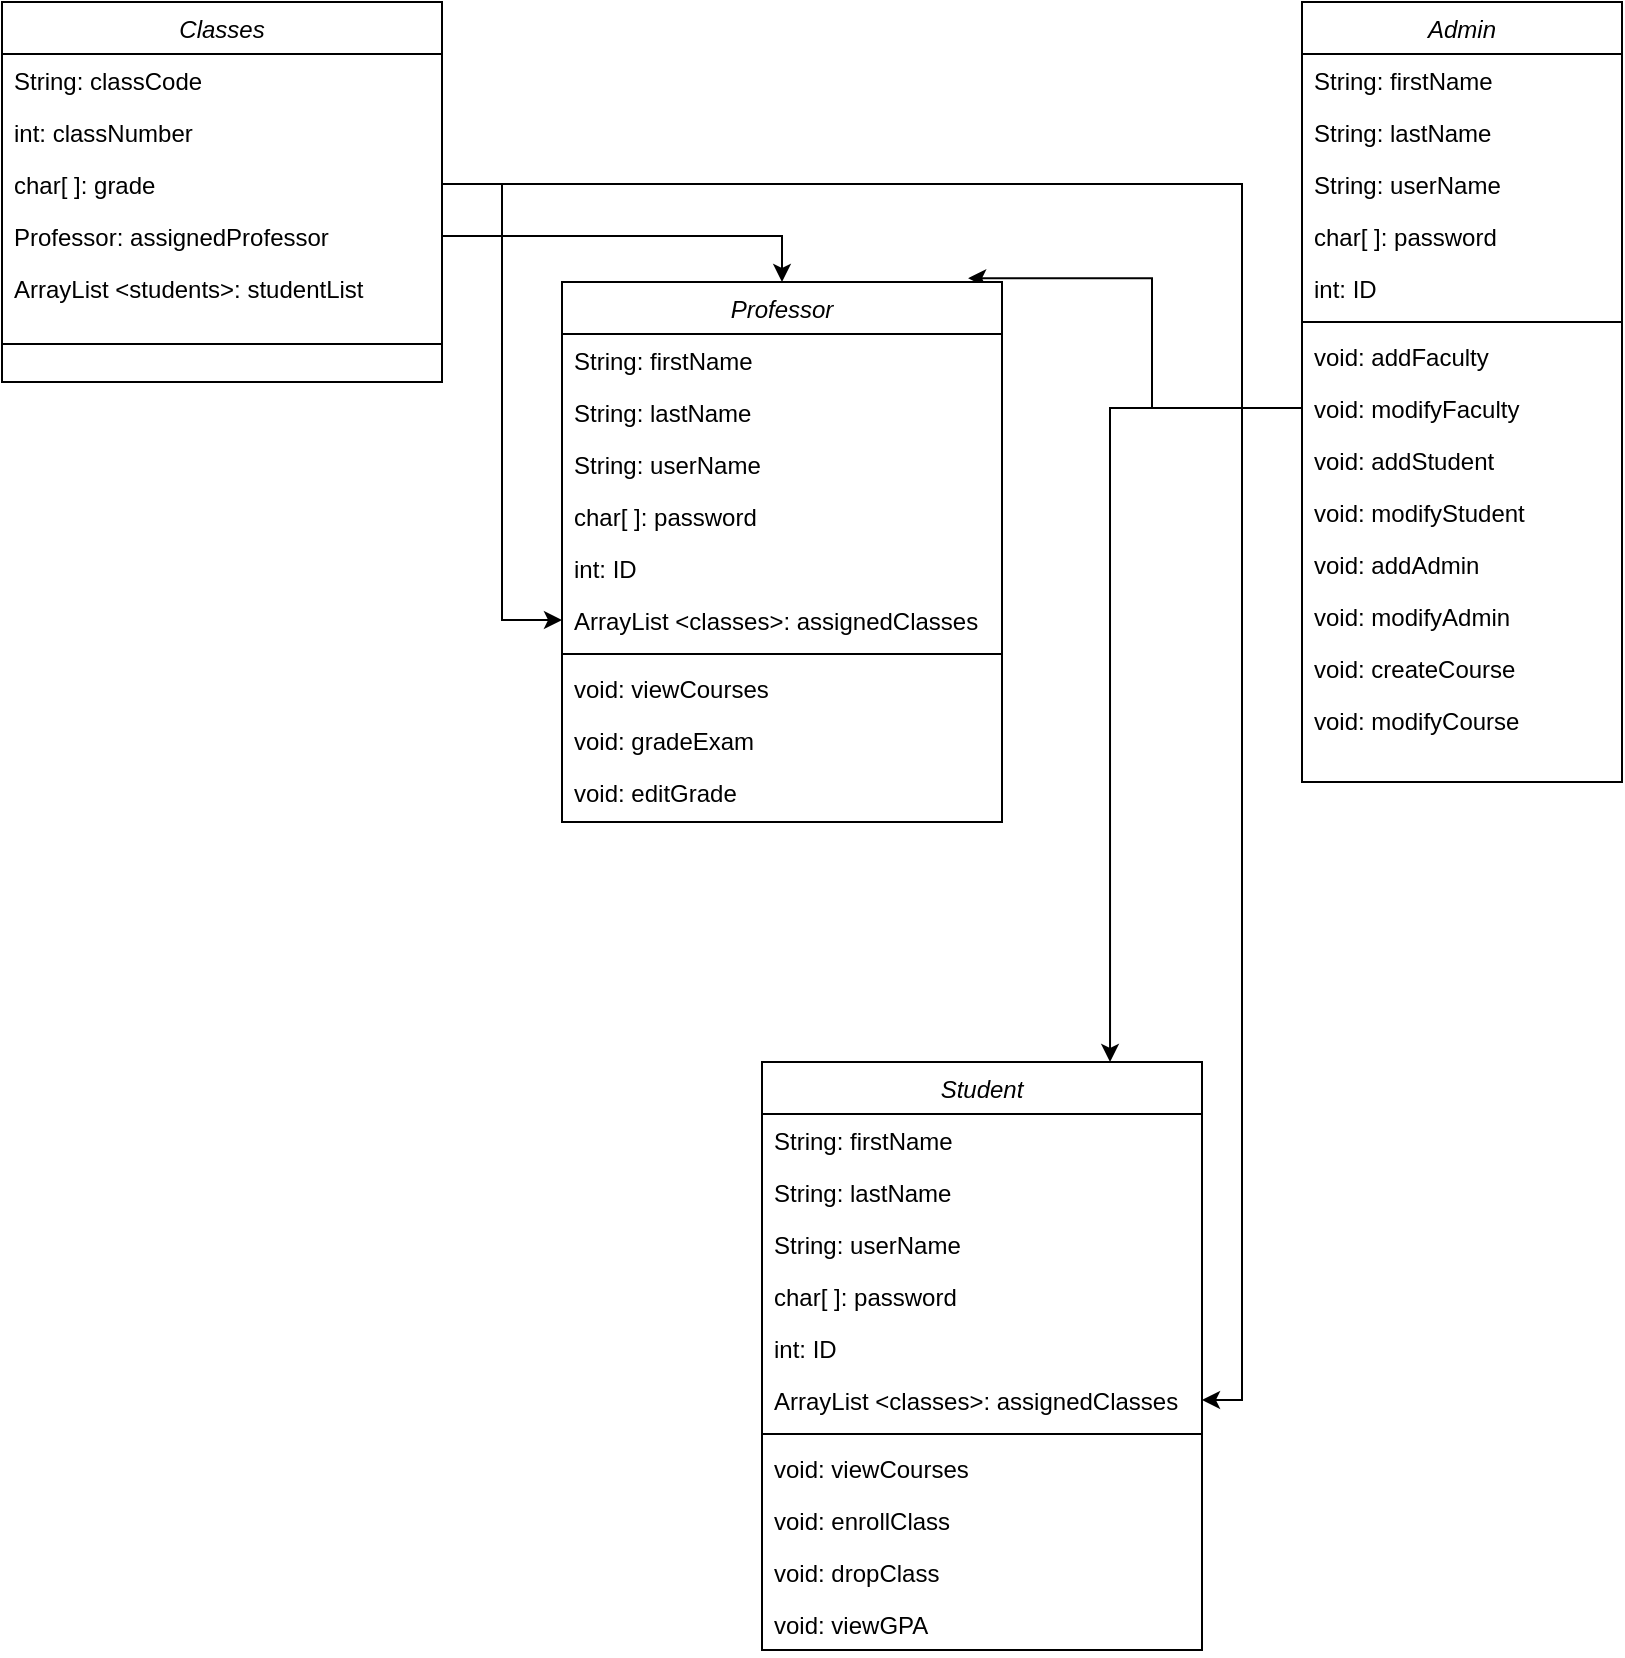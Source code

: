 <mxfile version="13.0.1" type="device"><diagram id="C5RBs43oDa-KdzZeNtuy" name="Page-1"><mxGraphModel dx="1422" dy="822" grid="1" gridSize="10" guides="1" tooltips="1" connect="1" arrows="1" fold="1" page="1" pageScale="1" pageWidth="850" pageHeight="1100" math="0" shadow="0"><root><mxCell id="WIyWlLk6GJQsqaUBKTNV-0"/><mxCell id="WIyWlLk6GJQsqaUBKTNV-1" parent="WIyWlLk6GJQsqaUBKTNV-0"/><mxCell id="-GOh8JYpFKsERaH-Bscb-39" value="Admin" style="swimlane;fontStyle=2;align=center;verticalAlign=top;childLayout=stackLayout;horizontal=1;startSize=26;horizontalStack=0;resizeParent=1;resizeLast=0;collapsible=1;marginBottom=0;rounded=0;shadow=0;strokeWidth=1;" parent="WIyWlLk6GJQsqaUBKTNV-1" vertex="1"><mxGeometry x="660" y="10" width="160" height="390" as="geometry"><mxRectangle x="340" y="380" width="170" height="26" as="alternateBounds"/></mxGeometry></mxCell><mxCell id="-GOh8JYpFKsERaH-Bscb-40" value="String: firstName" style="text;align=left;verticalAlign=top;spacingLeft=4;spacingRight=4;overflow=hidden;rotatable=0;points=[[0,0.5],[1,0.5]];portConstraint=eastwest;" parent="-GOh8JYpFKsERaH-Bscb-39" vertex="1"><mxGeometry y="26" width="160" height="26" as="geometry"/></mxCell><mxCell id="-GOh8JYpFKsERaH-Bscb-41" value="String: lastName" style="text;align=left;verticalAlign=top;spacingLeft=4;spacingRight=4;overflow=hidden;rotatable=0;points=[[0,0.5],[1,0.5]];portConstraint=eastwest;" parent="-GOh8JYpFKsERaH-Bscb-39" vertex="1"><mxGeometry y="52" width="160" height="26" as="geometry"/></mxCell><mxCell id="-GOh8JYpFKsERaH-Bscb-42" value="String: userName" style="text;align=left;verticalAlign=top;spacingLeft=4;spacingRight=4;overflow=hidden;rotatable=0;points=[[0,0.5],[1,0.5]];portConstraint=eastwest;" parent="-GOh8JYpFKsERaH-Bscb-39" vertex="1"><mxGeometry y="78" width="160" height="26" as="geometry"/></mxCell><mxCell id="-GOh8JYpFKsERaH-Bscb-43" value="char[ ]: password" style="text;align=left;verticalAlign=top;spacingLeft=4;spacingRight=4;overflow=hidden;rotatable=0;points=[[0,0.5],[1,0.5]];portConstraint=eastwest;" parent="-GOh8JYpFKsERaH-Bscb-39" vertex="1"><mxGeometry y="104" width="160" height="26" as="geometry"/></mxCell><mxCell id="-GOh8JYpFKsERaH-Bscb-44" value="int: ID" style="text;align=left;verticalAlign=top;spacingLeft=4;spacingRight=4;overflow=hidden;rotatable=0;points=[[0,0.5],[1,0.5]];portConstraint=eastwest;" parent="-GOh8JYpFKsERaH-Bscb-39" vertex="1"><mxGeometry y="130" width="160" height="26" as="geometry"/></mxCell><mxCell id="-GOh8JYpFKsERaH-Bscb-45" value="" style="line;html=1;strokeWidth=1;align=left;verticalAlign=middle;spacingTop=-1;spacingLeft=3;spacingRight=3;rotatable=0;labelPosition=right;points=[];portConstraint=eastwest;" parent="-GOh8JYpFKsERaH-Bscb-39" vertex="1"><mxGeometry y="156" width="160" height="8" as="geometry"/></mxCell><mxCell id="-GOh8JYpFKsERaH-Bscb-62" value="void: addFaculty" style="text;align=left;verticalAlign=top;spacingLeft=4;spacingRight=4;overflow=hidden;rotatable=0;points=[[0,0.5],[1,0.5]];portConstraint=eastwest;" parent="-GOh8JYpFKsERaH-Bscb-39" vertex="1"><mxGeometry y="164" width="160" height="26" as="geometry"/></mxCell><mxCell id="-GOh8JYpFKsERaH-Bscb-63" value="void: modifyFaculty" style="text;align=left;verticalAlign=top;spacingLeft=4;spacingRight=4;overflow=hidden;rotatable=0;points=[[0,0.5],[1,0.5]];portConstraint=eastwest;" parent="-GOh8JYpFKsERaH-Bscb-39" vertex="1"><mxGeometry y="190" width="160" height="26" as="geometry"/></mxCell><mxCell id="-GOh8JYpFKsERaH-Bscb-67" value="void: addStudent" style="text;align=left;verticalAlign=top;spacingLeft=4;spacingRight=4;overflow=hidden;rotatable=0;points=[[0,0.5],[1,0.5]];portConstraint=eastwest;" parent="-GOh8JYpFKsERaH-Bscb-39" vertex="1"><mxGeometry y="216" width="160" height="26" as="geometry"/></mxCell><mxCell id="-GOh8JYpFKsERaH-Bscb-68" value="void: modifyStudent" style="text;align=left;verticalAlign=top;spacingLeft=4;spacingRight=4;overflow=hidden;rotatable=0;points=[[0,0.5],[1,0.5]];portConstraint=eastwest;" parent="-GOh8JYpFKsERaH-Bscb-39" vertex="1"><mxGeometry y="242" width="160" height="26" as="geometry"/></mxCell><mxCell id="-GOh8JYpFKsERaH-Bscb-69" value="void: addAdmin" style="text;align=left;verticalAlign=top;spacingLeft=4;spacingRight=4;overflow=hidden;rotatable=0;points=[[0,0.5],[1,0.5]];portConstraint=eastwest;" parent="-GOh8JYpFKsERaH-Bscb-39" vertex="1"><mxGeometry y="268" width="160" height="26" as="geometry"/></mxCell><mxCell id="-GOh8JYpFKsERaH-Bscb-70" value="void: modifyAdmin" style="text;align=left;verticalAlign=top;spacingLeft=4;spacingRight=4;overflow=hidden;rotatable=0;points=[[0,0.5],[1,0.5]];portConstraint=eastwest;" parent="-GOh8JYpFKsERaH-Bscb-39" vertex="1"><mxGeometry y="294" width="160" height="26" as="geometry"/></mxCell><mxCell id="-GOh8JYpFKsERaH-Bscb-71" value="void: createCourse" style="text;align=left;verticalAlign=top;spacingLeft=4;spacingRight=4;overflow=hidden;rotatable=0;points=[[0,0.5],[1,0.5]];portConstraint=eastwest;" parent="-GOh8JYpFKsERaH-Bscb-39" vertex="1"><mxGeometry y="320" width="160" height="26" as="geometry"/></mxCell><mxCell id="-GOh8JYpFKsERaH-Bscb-72" value="void: modifyCourse" style="text;align=left;verticalAlign=top;spacingLeft=4;spacingRight=4;overflow=hidden;rotatable=0;points=[[0,0.5],[1,0.5]];portConstraint=eastwest;" parent="-GOh8JYpFKsERaH-Bscb-39" vertex="1"><mxGeometry y="346" width="160" height="26" as="geometry"/></mxCell><mxCell id="-GOh8JYpFKsERaH-Bscb-26" value="Classes" style="swimlane;fontStyle=2;align=center;verticalAlign=top;childLayout=stackLayout;horizontal=1;startSize=26;horizontalStack=0;resizeParent=1;resizeLast=0;collapsible=1;marginBottom=0;rounded=0;shadow=0;strokeWidth=1;" parent="WIyWlLk6GJQsqaUBKTNV-1" vertex="1"><mxGeometry x="10" y="10" width="220" height="190" as="geometry"><mxRectangle x="230" y="140" width="160" height="26" as="alternateBounds"/></mxGeometry></mxCell><mxCell id="-GOh8JYpFKsERaH-Bscb-27" value="String: classCode" style="text;align=left;verticalAlign=top;spacingLeft=4;spacingRight=4;overflow=hidden;rotatable=0;points=[[0,0.5],[1,0.5]];portConstraint=eastwest;" parent="-GOh8JYpFKsERaH-Bscb-26" vertex="1"><mxGeometry y="26" width="220" height="26" as="geometry"/></mxCell><mxCell id="-GOh8JYpFKsERaH-Bscb-29" value="int: classNumber" style="text;align=left;verticalAlign=top;spacingLeft=4;spacingRight=4;overflow=hidden;rotatable=0;points=[[0,0.5],[1,0.5]];portConstraint=eastwest;rounded=0;shadow=0;html=0;" parent="-GOh8JYpFKsERaH-Bscb-26" vertex="1"><mxGeometry y="52" width="220" height="26" as="geometry"/></mxCell><mxCell id="-GOh8JYpFKsERaH-Bscb-74" value="char[ ]: grade" style="text;align=left;verticalAlign=top;spacingLeft=4;spacingRight=4;overflow=hidden;rotatable=0;points=[[0,0.5],[1,0.5]];portConstraint=eastwest;rounded=0;shadow=0;html=0;" parent="-GOh8JYpFKsERaH-Bscb-26" vertex="1"><mxGeometry y="78" width="220" height="26" as="geometry"/></mxCell><mxCell id="-GOh8JYpFKsERaH-Bscb-78" value="Professor: assignedProfessor" style="text;align=left;verticalAlign=top;spacingLeft=4;spacingRight=4;overflow=hidden;rotatable=0;points=[[0,0.5],[1,0.5]];portConstraint=eastwest;rounded=0;shadow=0;html=0;" parent="-GOh8JYpFKsERaH-Bscb-26" vertex="1"><mxGeometry y="104" width="220" height="26" as="geometry"/></mxCell><mxCell id="-GOh8JYpFKsERaH-Bscb-79" value="ArrayList &lt;students&gt;: studentList" style="text;align=left;verticalAlign=top;spacingLeft=4;spacingRight=4;overflow=hidden;rotatable=0;points=[[0,0.5],[1,0.5]];portConstraint=eastwest;rounded=0;shadow=0;html=0;" parent="-GOh8JYpFKsERaH-Bscb-26" vertex="1"><mxGeometry y="130" width="220" height="26" as="geometry"/></mxCell><mxCell id="-GOh8JYpFKsERaH-Bscb-31" value="" style="line;html=1;strokeWidth=1;align=left;verticalAlign=middle;spacingTop=-1;spacingLeft=3;spacingRight=3;rotatable=0;labelPosition=right;points=[];portConstraint=eastwest;" parent="-GOh8JYpFKsERaH-Bscb-26" vertex="1"><mxGeometry y="156" width="220" height="30" as="geometry"/></mxCell><mxCell id="-GOh8JYpFKsERaH-Bscb-83" style="edgeStyle=orthogonalEdgeStyle;rounded=0;orthogonalLoop=1;jettySize=auto;html=1;" parent="WIyWlLk6GJQsqaUBKTNV-1" source="-GOh8JYpFKsERaH-Bscb-74" target="-GOh8JYpFKsERaH-Bscb-73" edge="1"><mxGeometry relative="1" as="geometry"/></mxCell><mxCell id="-GOh8JYpFKsERaH-Bscb-84" style="edgeStyle=orthogonalEdgeStyle;rounded=0;orthogonalLoop=1;jettySize=auto;html=1;exitX=1;exitY=0.5;exitDx=0;exitDy=0;entryX=1;entryY=0.5;entryDx=0;entryDy=0;" parent="WIyWlLk6GJQsqaUBKTNV-1" source="-GOh8JYpFKsERaH-Bscb-74" target="-GOh8JYpFKsERaH-Bscb-75" edge="1"><mxGeometry relative="1" as="geometry"/></mxCell><mxCell id="-GOh8JYpFKsERaH-Bscb-85" style="edgeStyle=orthogonalEdgeStyle;rounded=0;orthogonalLoop=1;jettySize=auto;html=1;exitX=1;exitY=0.5;exitDx=0;exitDy=0;" parent="WIyWlLk6GJQsqaUBKTNV-1" source="-GOh8JYpFKsERaH-Bscb-78" target="zkfFHV4jXpPFQw0GAbJ--13" edge="1"><mxGeometry relative="1" as="geometry"/></mxCell><mxCell id="AydbRbirPoCUCjcs5GUV-0" style="edgeStyle=orthogonalEdgeStyle;rounded=0;orthogonalLoop=1;jettySize=auto;html=1;entryX=0.923;entryY=-0.007;entryDx=0;entryDy=0;entryPerimeter=0;" parent="WIyWlLk6GJQsqaUBKTNV-1" source="-GOh8JYpFKsERaH-Bscb-63" target="zkfFHV4jXpPFQw0GAbJ--13" edge="1"><mxGeometry relative="1" as="geometry"/></mxCell><mxCell id="AydbRbirPoCUCjcs5GUV-1" style="edgeStyle=orthogonalEdgeStyle;rounded=0;orthogonalLoop=1;jettySize=auto;html=1;entryX=0.791;entryY=0;entryDx=0;entryDy=0;entryPerimeter=0;" parent="WIyWlLk6GJQsqaUBKTNV-1" source="-GOh8JYpFKsERaH-Bscb-63" target="-GOh8JYpFKsERaH-Bscb-46" edge="1"><mxGeometry relative="1" as="geometry"/></mxCell><mxCell id="zkfFHV4jXpPFQw0GAbJ--13" value="Professor" style="swimlane;fontStyle=2;align=center;verticalAlign=top;childLayout=stackLayout;horizontal=1;startSize=26;horizontalStack=0;resizeParent=1;resizeLast=0;collapsible=1;marginBottom=0;rounded=0;shadow=0;strokeWidth=1;" parent="WIyWlLk6GJQsqaUBKTNV-1" vertex="1"><mxGeometry x="290" y="150" width="220" height="270" as="geometry"><mxRectangle x="340" y="380" width="170" height="26" as="alternateBounds"/></mxGeometry></mxCell><mxCell id="zkfFHV4jXpPFQw0GAbJ--14" value="String: firstName" style="text;align=left;verticalAlign=top;spacingLeft=4;spacingRight=4;overflow=hidden;rotatable=0;points=[[0,0.5],[1,0.5]];portConstraint=eastwest;" parent="zkfFHV4jXpPFQw0GAbJ--13" vertex="1"><mxGeometry y="26" width="220" height="26" as="geometry"/></mxCell><mxCell id="-GOh8JYpFKsERaH-Bscb-36" value="String: lastName" style="text;align=left;verticalAlign=top;spacingLeft=4;spacingRight=4;overflow=hidden;rotatable=0;points=[[0,0.5],[1,0.5]];portConstraint=eastwest;" parent="zkfFHV4jXpPFQw0GAbJ--13" vertex="1"><mxGeometry y="52" width="220" height="26" as="geometry"/></mxCell><mxCell id="-GOh8JYpFKsERaH-Bscb-35" value="String: userName" style="text;align=left;verticalAlign=top;spacingLeft=4;spacingRight=4;overflow=hidden;rotatable=0;points=[[0,0.5],[1,0.5]];portConstraint=eastwest;" parent="zkfFHV4jXpPFQw0GAbJ--13" vertex="1"><mxGeometry y="78" width="220" height="26" as="geometry"/></mxCell><mxCell id="-GOh8JYpFKsERaH-Bscb-37" value="char[ ]: password" style="text;align=left;verticalAlign=top;spacingLeft=4;spacingRight=4;overflow=hidden;rotatable=0;points=[[0,0.5],[1,0.5]];portConstraint=eastwest;" parent="zkfFHV4jXpPFQw0GAbJ--13" vertex="1"><mxGeometry y="104" width="220" height="26" as="geometry"/></mxCell><mxCell id="-GOh8JYpFKsERaH-Bscb-38" value="int: ID" style="text;align=left;verticalAlign=top;spacingLeft=4;spacingRight=4;overflow=hidden;rotatable=0;points=[[0,0.5],[1,0.5]];portConstraint=eastwest;" parent="zkfFHV4jXpPFQw0GAbJ--13" vertex="1"><mxGeometry y="130" width="220" height="26" as="geometry"/></mxCell><mxCell id="-GOh8JYpFKsERaH-Bscb-73" value="ArrayList &lt;classes&gt;: assignedClasses" style="text;align=left;verticalAlign=top;spacingLeft=4;spacingRight=4;overflow=hidden;rotatable=0;points=[[0,0.5],[1,0.5]];portConstraint=eastwest;" parent="zkfFHV4jXpPFQw0GAbJ--13" vertex="1"><mxGeometry y="156" width="220" height="26" as="geometry"/></mxCell><mxCell id="zkfFHV4jXpPFQw0GAbJ--15" value="" style="line;html=1;strokeWidth=1;align=left;verticalAlign=middle;spacingTop=-1;spacingLeft=3;spacingRight=3;rotatable=0;labelPosition=right;points=[];portConstraint=eastwest;" parent="zkfFHV4jXpPFQw0GAbJ--13" vertex="1"><mxGeometry y="182" width="220" height="8" as="geometry"/></mxCell><mxCell id="-GOh8JYpFKsERaH-Bscb-76" value="void: viewCourses" style="text;align=left;verticalAlign=top;spacingLeft=4;spacingRight=4;overflow=hidden;rotatable=0;points=[[0,0.5],[1,0.5]];portConstraint=eastwest;" parent="zkfFHV4jXpPFQw0GAbJ--13" vertex="1"><mxGeometry y="190" width="220" height="26" as="geometry"/></mxCell><mxCell id="-GOh8JYpFKsERaH-Bscb-82" value="void: gradeExam" style="text;align=left;verticalAlign=top;spacingLeft=4;spacingRight=4;overflow=hidden;rotatable=0;points=[[0,0.5],[1,0.5]];portConstraint=eastwest;" parent="zkfFHV4jXpPFQw0GAbJ--13" vertex="1"><mxGeometry y="216" width="220" height="26" as="geometry"/></mxCell><mxCell id="-GOh8JYpFKsERaH-Bscb-77" value="void: editGrade" style="text;align=left;verticalAlign=top;spacingLeft=4;spacingRight=4;overflow=hidden;rotatable=0;points=[[0,0.5],[1,0.5]];portConstraint=eastwest;" parent="zkfFHV4jXpPFQw0GAbJ--13" vertex="1"><mxGeometry y="242" width="220" height="26" as="geometry"/></mxCell><mxCell id="-GOh8JYpFKsERaH-Bscb-46" value="Student" style="swimlane;fontStyle=2;align=center;verticalAlign=top;childLayout=stackLayout;horizontal=1;startSize=26;horizontalStack=0;resizeParent=1;resizeLast=0;collapsible=1;marginBottom=0;rounded=0;shadow=0;strokeWidth=1;" parent="WIyWlLk6GJQsqaUBKTNV-1" vertex="1"><mxGeometry x="390" y="540" width="220" height="294" as="geometry"><mxRectangle x="340" y="380" width="170" height="26" as="alternateBounds"/></mxGeometry></mxCell><mxCell id="-GOh8JYpFKsERaH-Bscb-47" value="String: firstName" style="text;align=left;verticalAlign=top;spacingLeft=4;spacingRight=4;overflow=hidden;rotatable=0;points=[[0,0.5],[1,0.5]];portConstraint=eastwest;" parent="-GOh8JYpFKsERaH-Bscb-46" vertex="1"><mxGeometry y="26" width="220" height="26" as="geometry"/></mxCell><mxCell id="-GOh8JYpFKsERaH-Bscb-48" value="String: lastName" style="text;align=left;verticalAlign=top;spacingLeft=4;spacingRight=4;overflow=hidden;rotatable=0;points=[[0,0.5],[1,0.5]];portConstraint=eastwest;" parent="-GOh8JYpFKsERaH-Bscb-46" vertex="1"><mxGeometry y="52" width="220" height="26" as="geometry"/></mxCell><mxCell id="-GOh8JYpFKsERaH-Bscb-49" value="String: userName" style="text;align=left;verticalAlign=top;spacingLeft=4;spacingRight=4;overflow=hidden;rotatable=0;points=[[0,0.5],[1,0.5]];portConstraint=eastwest;" parent="-GOh8JYpFKsERaH-Bscb-46" vertex="1"><mxGeometry y="78" width="220" height="26" as="geometry"/></mxCell><mxCell id="-GOh8JYpFKsERaH-Bscb-50" value="char[ ]: password" style="text;align=left;verticalAlign=top;spacingLeft=4;spacingRight=4;overflow=hidden;rotatable=0;points=[[0,0.5],[1,0.5]];portConstraint=eastwest;" parent="-GOh8JYpFKsERaH-Bscb-46" vertex="1"><mxGeometry y="104" width="220" height="26" as="geometry"/></mxCell><mxCell id="-GOh8JYpFKsERaH-Bscb-51" value="int: ID" style="text;align=left;verticalAlign=top;spacingLeft=4;spacingRight=4;overflow=hidden;rotatable=0;points=[[0,0.5],[1,0.5]];portConstraint=eastwest;" parent="-GOh8JYpFKsERaH-Bscb-46" vertex="1"><mxGeometry y="130" width="220" height="26" as="geometry"/></mxCell><mxCell id="-GOh8JYpFKsERaH-Bscb-75" value="ArrayList &lt;classes&gt;: assignedClasses" style="text;align=left;verticalAlign=top;spacingLeft=4;spacingRight=4;overflow=hidden;rotatable=0;points=[[0,0.5],[1,0.5]];portConstraint=eastwest;" parent="-GOh8JYpFKsERaH-Bscb-46" vertex="1"><mxGeometry y="156" width="220" height="26" as="geometry"/></mxCell><mxCell id="-GOh8JYpFKsERaH-Bscb-52" value="" style="line;html=1;strokeWidth=1;align=left;verticalAlign=middle;spacingTop=-1;spacingLeft=3;spacingRight=3;rotatable=0;labelPosition=right;points=[];portConstraint=eastwest;" parent="-GOh8JYpFKsERaH-Bscb-46" vertex="1"><mxGeometry y="182" width="220" height="8" as="geometry"/></mxCell><mxCell id="-GOh8JYpFKsERaH-Bscb-64" value="void: viewCourses" style="text;align=left;verticalAlign=top;spacingLeft=4;spacingRight=4;overflow=hidden;rotatable=0;points=[[0,0.5],[1,0.5]];portConstraint=eastwest;" parent="-GOh8JYpFKsERaH-Bscb-46" vertex="1"><mxGeometry y="190" width="220" height="26" as="geometry"/></mxCell><mxCell id="-GOh8JYpFKsERaH-Bscb-80" value="void: enrollClass" style="text;align=left;verticalAlign=top;spacingLeft=4;spacingRight=4;overflow=hidden;rotatable=0;points=[[0,0.5],[1,0.5]];portConstraint=eastwest;" parent="-GOh8JYpFKsERaH-Bscb-46" vertex="1"><mxGeometry y="216" width="220" height="26" as="geometry"/></mxCell><mxCell id="-GOh8JYpFKsERaH-Bscb-81" value="void: dropClass" style="text;align=left;verticalAlign=top;spacingLeft=4;spacingRight=4;overflow=hidden;rotatable=0;points=[[0,0.5],[1,0.5]];portConstraint=eastwest;" parent="-GOh8JYpFKsERaH-Bscb-46" vertex="1"><mxGeometry y="242" width="220" height="26" as="geometry"/></mxCell><mxCell id="-GOh8JYpFKsERaH-Bscb-66" value="void: viewGPA" style="text;align=left;verticalAlign=top;spacingLeft=4;spacingRight=4;overflow=hidden;rotatable=0;points=[[0,0.5],[1,0.5]];portConstraint=eastwest;" parent="-GOh8JYpFKsERaH-Bscb-46" vertex="1"><mxGeometry y="268" width="220" height="26" as="geometry"/></mxCell></root></mxGraphModel></diagram></mxfile>